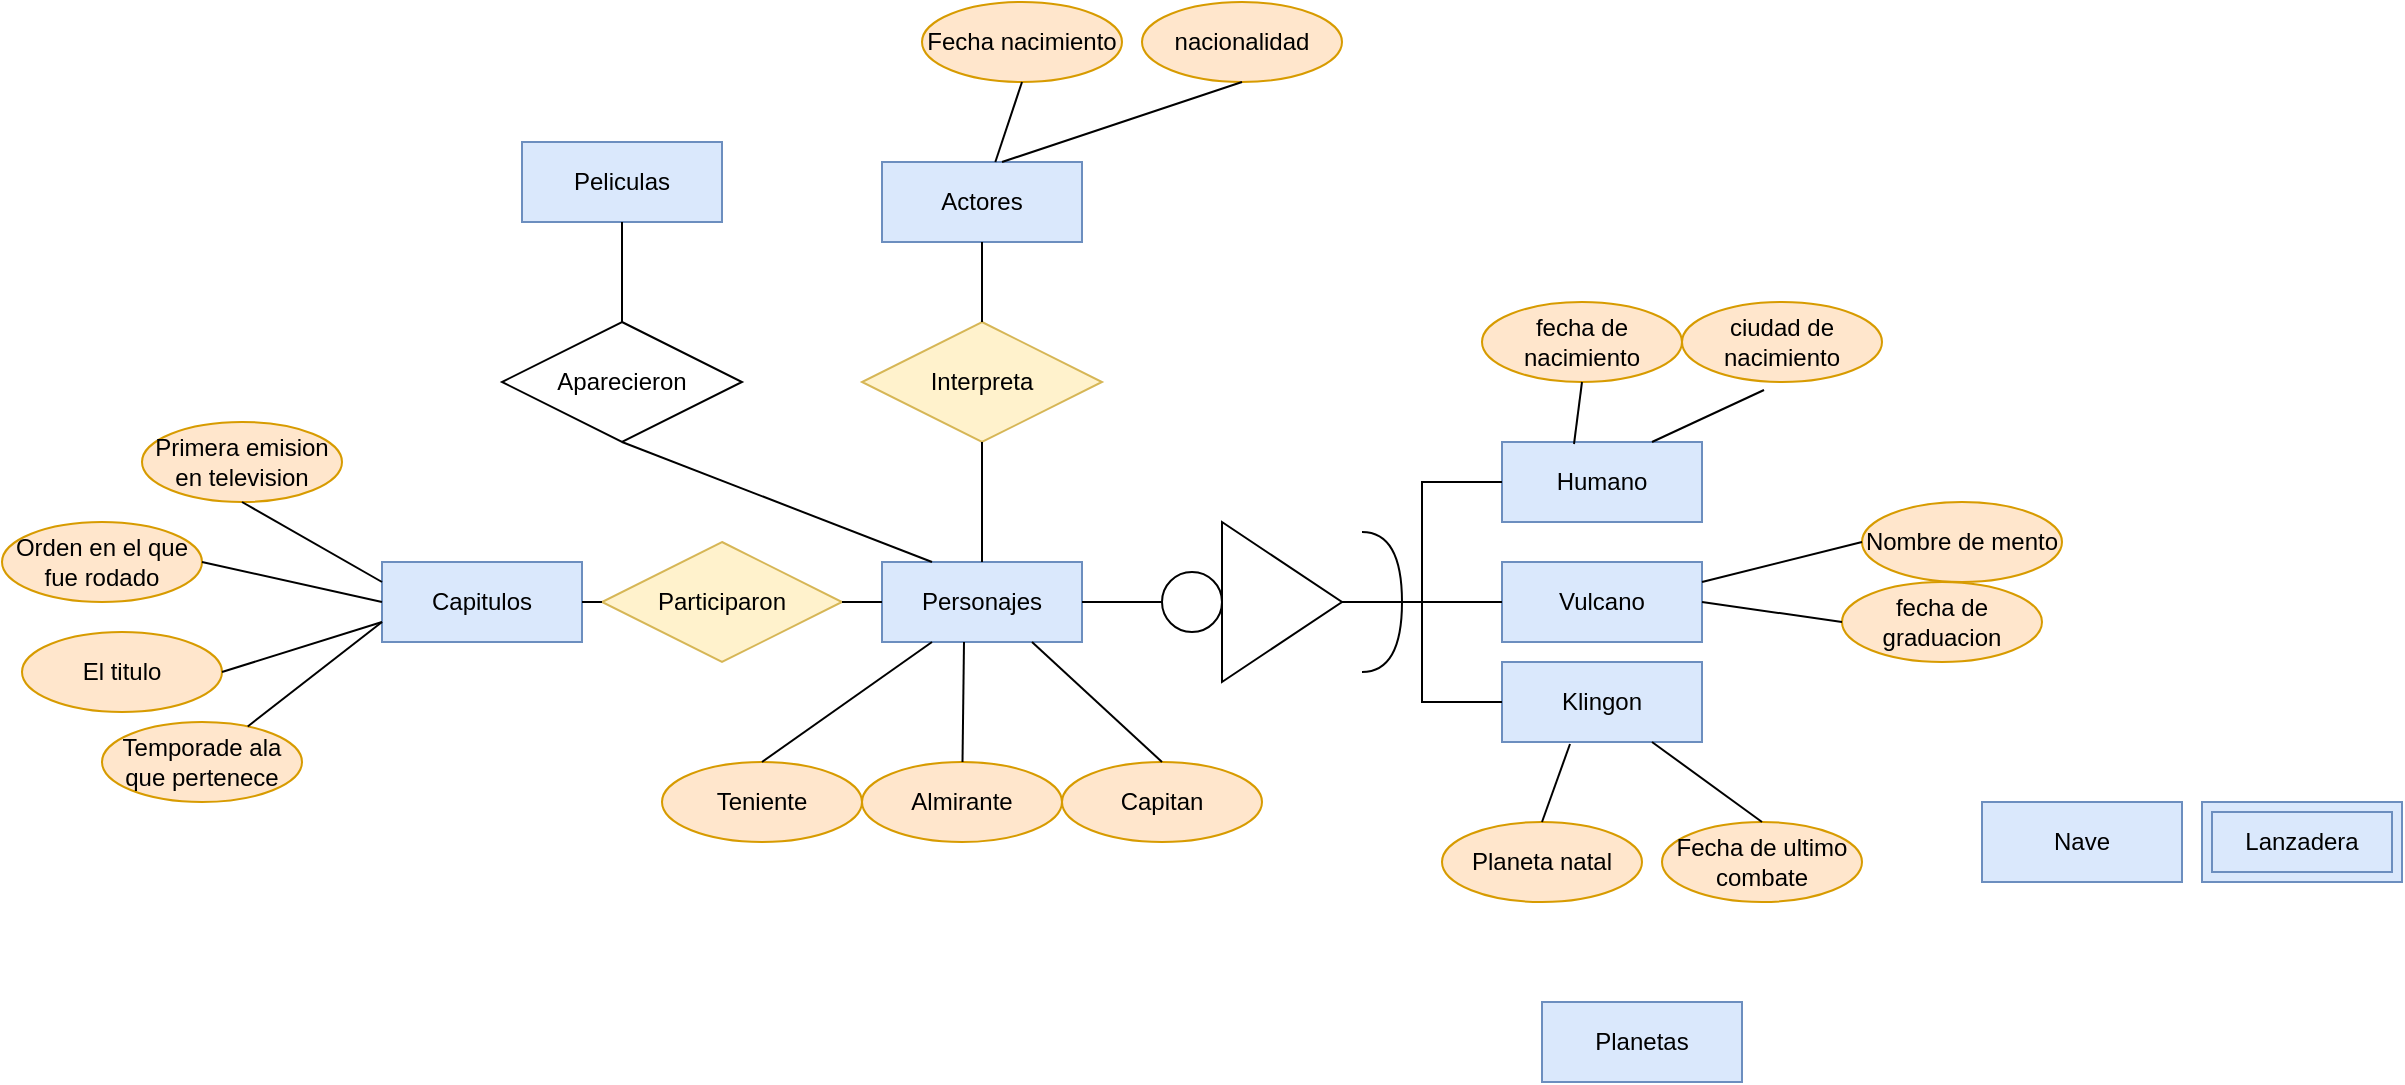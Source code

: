 <mxfile version="22.0.4" type="github">
  <diagram name="Page-1" id="vt7E26coTQ7GBFosNAj3">
    <mxGraphModel dx="2243" dy="758" grid="1" gridSize="10" guides="1" tooltips="1" connect="1" arrows="1" fold="1" page="1" pageScale="1" pageWidth="850" pageHeight="1100" math="0" shadow="0">
      <root>
        <mxCell id="0" />
        <mxCell id="1" parent="0" />
        <mxCell id="EmvSPIBgGL5C_TIdjesC-2" value="Personajes" style="whiteSpace=wrap;html=1;align=center;fillColor=#dae8fc;strokeColor=#6c8ebf;" vertex="1" parent="1">
          <mxGeometry x="60" y="300" width="100" height="40" as="geometry" />
        </mxCell>
        <mxCell id="EmvSPIBgGL5C_TIdjesC-3" value="Actores" style="whiteSpace=wrap;html=1;align=center;fillColor=#dae8fc;strokeColor=#6c8ebf;" vertex="1" parent="1">
          <mxGeometry x="60" y="100" width="100" height="40" as="geometry" />
        </mxCell>
        <mxCell id="EmvSPIBgGL5C_TIdjesC-4" value="Capitulos" style="whiteSpace=wrap;html=1;align=center;fillColor=#dae8fc;strokeColor=#6c8ebf;" vertex="1" parent="1">
          <mxGeometry x="-190" y="300" width="100" height="40" as="geometry" />
        </mxCell>
        <mxCell id="EmvSPIBgGL5C_TIdjesC-5" value="Peliculas" style="whiteSpace=wrap;html=1;align=center;fillColor=#dae8fc;strokeColor=#6c8ebf;" vertex="1" parent="1">
          <mxGeometry x="-120" y="90" width="100" height="40" as="geometry" />
        </mxCell>
        <mxCell id="EmvSPIBgGL5C_TIdjesC-8" value="" style="endArrow=none;html=1;rounded=0;entryX=1;entryY=0.5;entryDx=0;entryDy=0;exitX=0;exitY=0.5;exitDx=0;exitDy=0;" edge="1" parent="1" source="EmvSPIBgGL5C_TIdjesC-13" target="EmvSPIBgGL5C_TIdjesC-2">
          <mxGeometry width="50" height="50" relative="1" as="geometry">
            <mxPoint x="240" y="400" as="sourcePoint" />
            <mxPoint x="450" y="370" as="targetPoint" />
          </mxGeometry>
        </mxCell>
        <mxCell id="EmvSPIBgGL5C_TIdjesC-9" value="Humano" style="whiteSpace=wrap;html=1;align=center;fillColor=#dae8fc;strokeColor=#6c8ebf;" vertex="1" parent="1">
          <mxGeometry x="370" y="240" width="100" height="40" as="geometry" />
        </mxCell>
        <mxCell id="EmvSPIBgGL5C_TIdjesC-10" value="Klingon" style="whiteSpace=wrap;html=1;align=center;fillColor=#dae8fc;strokeColor=#6c8ebf;" vertex="1" parent="1">
          <mxGeometry x="370" y="350" width="100" height="40" as="geometry" />
        </mxCell>
        <mxCell id="EmvSPIBgGL5C_TIdjesC-11" value="Vulcano" style="whiteSpace=wrap;html=1;align=center;fillColor=#dae8fc;strokeColor=#6c8ebf;" vertex="1" parent="1">
          <mxGeometry x="370" y="300" width="100" height="40" as="geometry" />
        </mxCell>
        <mxCell id="EmvSPIBgGL5C_TIdjesC-12" value="" style="triangle;whiteSpace=wrap;html=1;" vertex="1" parent="1">
          <mxGeometry x="230" y="280" width="60" height="80" as="geometry" />
        </mxCell>
        <mxCell id="EmvSPIBgGL5C_TIdjesC-13" value="" style="ellipse;whiteSpace=wrap;html=1;aspect=fixed;" vertex="1" parent="1">
          <mxGeometry x="200" y="305" width="30" height="30" as="geometry" />
        </mxCell>
        <mxCell id="EmvSPIBgGL5C_TIdjesC-16" value="" style="endArrow=none;html=1;rounded=0;entryX=1;entryY=0.5;entryDx=0;entryDy=0;exitX=0;exitY=0.5;exitDx=0;exitDy=0;" edge="1" parent="1" source="EmvSPIBgGL5C_TIdjesC-9" target="EmvSPIBgGL5C_TIdjesC-12">
          <mxGeometry width="50" height="50" relative="1" as="geometry">
            <mxPoint x="400" y="420" as="sourcePoint" />
            <mxPoint x="450" y="370" as="targetPoint" />
            <Array as="points">
              <mxPoint x="330" y="260" />
              <mxPoint x="330" y="320" />
            </Array>
          </mxGeometry>
        </mxCell>
        <mxCell id="EmvSPIBgGL5C_TIdjesC-17" value="" style="endArrow=none;html=1;rounded=0;entryX=0;entryY=0.5;entryDx=0;entryDy=0;exitX=1;exitY=0.5;exitDx=0;exitDy=0;" edge="1" parent="1" source="EmvSPIBgGL5C_TIdjesC-12" target="EmvSPIBgGL5C_TIdjesC-10">
          <mxGeometry width="50" height="50" relative="1" as="geometry">
            <mxPoint x="400" y="420" as="sourcePoint" />
            <mxPoint x="450" y="370" as="targetPoint" />
            <Array as="points">
              <mxPoint x="330" y="320" />
              <mxPoint x="330" y="370" />
            </Array>
          </mxGeometry>
        </mxCell>
        <mxCell id="EmvSPIBgGL5C_TIdjesC-18" value="" style="endArrow=none;html=1;rounded=0;entryX=1;entryY=0.5;entryDx=0;entryDy=0;exitX=0;exitY=0.5;exitDx=0;exitDy=0;" edge="1" parent="1" source="EmvSPIBgGL5C_TIdjesC-11" target="EmvSPIBgGL5C_TIdjesC-12">
          <mxGeometry width="50" height="50" relative="1" as="geometry">
            <mxPoint x="400" y="420" as="sourcePoint" />
            <mxPoint x="450" y="370" as="targetPoint" />
          </mxGeometry>
        </mxCell>
        <mxCell id="EmvSPIBgGL5C_TIdjesC-19" value="Teniente" style="ellipse;whiteSpace=wrap;html=1;align=center;fillColor=#ffe6cc;strokeColor=#d79b00;" vertex="1" parent="1">
          <mxGeometry x="-50" y="400" width="100" height="40" as="geometry" />
        </mxCell>
        <mxCell id="EmvSPIBgGL5C_TIdjesC-20" value="Almirante" style="ellipse;whiteSpace=wrap;html=1;align=center;fillColor=#ffe6cc;strokeColor=#d79b00;" vertex="1" parent="1">
          <mxGeometry x="50" y="400" width="100" height="40" as="geometry" />
        </mxCell>
        <mxCell id="EmvSPIBgGL5C_TIdjesC-21" value="Capitan" style="ellipse;whiteSpace=wrap;html=1;align=center;fillColor=#ffe6cc;strokeColor=#d79b00;" vertex="1" parent="1">
          <mxGeometry x="150" y="400" width="100" height="40" as="geometry" />
        </mxCell>
        <mxCell id="EmvSPIBgGL5C_TIdjesC-22" value="Interpreta" style="shape=rhombus;perimeter=rhombusPerimeter;whiteSpace=wrap;html=1;align=center;fillColor=#fff2cc;strokeColor=#d6b656;" vertex="1" parent="1">
          <mxGeometry x="50" y="180" width="120" height="60" as="geometry" />
        </mxCell>
        <mxCell id="EmvSPIBgGL5C_TIdjesC-23" value="" style="shape=requiredInterface;html=1;verticalLabelPosition=bottom;sketch=0;" vertex="1" parent="1">
          <mxGeometry x="300" y="285" width="20" height="70" as="geometry" />
        </mxCell>
        <mxCell id="EmvSPIBgGL5C_TIdjesC-24" value="Planetas" style="whiteSpace=wrap;html=1;align=center;fillColor=#dae8fc;strokeColor=#6c8ebf;" vertex="1" parent="1">
          <mxGeometry x="390" y="520" width="100" height="40" as="geometry" />
        </mxCell>
        <mxCell id="EmvSPIBgGL5C_TIdjesC-25" value="Nave" style="whiteSpace=wrap;html=1;align=center;fillColor=#dae8fc;strokeColor=#6c8ebf;" vertex="1" parent="1">
          <mxGeometry x="610" y="420" width="100" height="40" as="geometry" />
        </mxCell>
        <mxCell id="EmvSPIBgGL5C_TIdjesC-27" value="Lanzadera" style="shape=ext;margin=3;double=1;whiteSpace=wrap;html=1;align=center;fillColor=#dae8fc;strokeColor=#6c8ebf;" vertex="1" parent="1">
          <mxGeometry x="720" y="420" width="100" height="40" as="geometry" />
        </mxCell>
        <mxCell id="EmvSPIBgGL5C_TIdjesC-28" value="" style="endArrow=none;html=1;rounded=0;entryX=0.5;entryY=1;entryDx=0;entryDy=0;" edge="1" parent="1" source="EmvSPIBgGL5C_TIdjesC-22" target="EmvSPIBgGL5C_TIdjesC-3">
          <mxGeometry width="50" height="50" relative="1" as="geometry">
            <mxPoint x="400" y="420" as="sourcePoint" />
            <mxPoint x="450" y="370" as="targetPoint" />
          </mxGeometry>
        </mxCell>
        <mxCell id="EmvSPIBgGL5C_TIdjesC-29" value="" style="endArrow=none;html=1;rounded=0;entryX=0.5;entryY=1;entryDx=0;entryDy=0;exitX=0.5;exitY=0;exitDx=0;exitDy=0;" edge="1" parent="1" source="EmvSPIBgGL5C_TIdjesC-2" target="EmvSPIBgGL5C_TIdjesC-22">
          <mxGeometry width="50" height="50" relative="1" as="geometry">
            <mxPoint x="400" y="420" as="sourcePoint" />
            <mxPoint x="450" y="370" as="targetPoint" />
          </mxGeometry>
        </mxCell>
        <mxCell id="EmvSPIBgGL5C_TIdjesC-31" value="Fecha nacimiento" style="ellipse;whiteSpace=wrap;html=1;align=center;fillColor=#ffe6cc;strokeColor=#d79b00;" vertex="1" parent="1">
          <mxGeometry x="80" y="20" width="100" height="40" as="geometry" />
        </mxCell>
        <mxCell id="EmvSPIBgGL5C_TIdjesC-32" value="nacionalidad" style="ellipse;whiteSpace=wrap;html=1;align=center;fillColor=#ffe6cc;strokeColor=#d79b00;" vertex="1" parent="1">
          <mxGeometry x="190" y="20" width="100" height="40" as="geometry" />
        </mxCell>
        <mxCell id="EmvSPIBgGL5C_TIdjesC-34" value="" style="endArrow=none;html=1;rounded=0;entryX=0.5;entryY=1;entryDx=0;entryDy=0;" edge="1" parent="1" source="EmvSPIBgGL5C_TIdjesC-3" target="EmvSPIBgGL5C_TIdjesC-31">
          <mxGeometry width="50" height="50" relative="1" as="geometry">
            <mxPoint x="400" y="320" as="sourcePoint" />
            <mxPoint x="450" y="270" as="targetPoint" />
          </mxGeometry>
        </mxCell>
        <mxCell id="EmvSPIBgGL5C_TIdjesC-35" value="" style="endArrow=none;html=1;rounded=0;entryX=0.5;entryY=1;entryDx=0;entryDy=0;" edge="1" parent="1" target="EmvSPIBgGL5C_TIdjesC-32">
          <mxGeometry width="50" height="50" relative="1" as="geometry">
            <mxPoint x="120" y="100" as="sourcePoint" />
            <mxPoint x="450" y="270" as="targetPoint" />
          </mxGeometry>
        </mxCell>
        <mxCell id="EmvSPIBgGL5C_TIdjesC-36" value="" style="endArrow=none;html=1;rounded=0;entryX=0.5;entryY=0;entryDx=0;entryDy=0;exitX=0.25;exitY=1;exitDx=0;exitDy=0;" edge="1" parent="1" source="EmvSPIBgGL5C_TIdjesC-2" target="EmvSPIBgGL5C_TIdjesC-19">
          <mxGeometry width="50" height="50" relative="1" as="geometry">
            <mxPoint x="400" y="320" as="sourcePoint" />
            <mxPoint x="450" y="270" as="targetPoint" />
          </mxGeometry>
        </mxCell>
        <mxCell id="EmvSPIBgGL5C_TIdjesC-37" value="" style="endArrow=none;html=1;rounded=0;entryX=0.41;entryY=1;entryDx=0;entryDy=0;entryPerimeter=0;" edge="1" parent="1" source="EmvSPIBgGL5C_TIdjesC-20" target="EmvSPIBgGL5C_TIdjesC-2">
          <mxGeometry width="50" height="50" relative="1" as="geometry">
            <mxPoint x="400" y="320" as="sourcePoint" />
            <mxPoint x="450" y="270" as="targetPoint" />
          </mxGeometry>
        </mxCell>
        <mxCell id="EmvSPIBgGL5C_TIdjesC-38" value="" style="endArrow=none;html=1;rounded=0;entryX=0.75;entryY=1;entryDx=0;entryDy=0;exitX=0.5;exitY=0;exitDx=0;exitDy=0;" edge="1" parent="1" source="EmvSPIBgGL5C_TIdjesC-21" target="EmvSPIBgGL5C_TIdjesC-2">
          <mxGeometry width="50" height="50" relative="1" as="geometry">
            <mxPoint x="400" y="320" as="sourcePoint" />
            <mxPoint x="450" y="270" as="targetPoint" />
          </mxGeometry>
        </mxCell>
        <mxCell id="EmvSPIBgGL5C_TIdjesC-39" value="fecha de nacimiento" style="ellipse;whiteSpace=wrap;html=1;align=center;fillColor=#ffe6cc;strokeColor=#d79b00;" vertex="1" parent="1">
          <mxGeometry x="360" y="170" width="100" height="40" as="geometry" />
        </mxCell>
        <mxCell id="EmvSPIBgGL5C_TIdjesC-40" value="ciudad de nacimiento" style="ellipse;whiteSpace=wrap;html=1;align=center;fillColor=#ffe6cc;strokeColor=#d79b00;" vertex="1" parent="1">
          <mxGeometry x="460" y="170" width="100" height="40" as="geometry" />
        </mxCell>
        <mxCell id="EmvSPIBgGL5C_TIdjesC-41" value="Nombre de mento" style="ellipse;whiteSpace=wrap;html=1;align=center;fillColor=#ffe6cc;strokeColor=#d79b00;" vertex="1" parent="1">
          <mxGeometry x="550" y="270" width="100" height="40" as="geometry" />
        </mxCell>
        <mxCell id="EmvSPIBgGL5C_TIdjesC-42" value="fecha de graduacion" style="ellipse;whiteSpace=wrap;html=1;align=center;fillColor=#ffe6cc;strokeColor=#d79b00;" vertex="1" parent="1">
          <mxGeometry x="540" y="310" width="100" height="40" as="geometry" />
        </mxCell>
        <mxCell id="EmvSPIBgGL5C_TIdjesC-43" value="Fecha de ultimo combate" style="ellipse;whiteSpace=wrap;html=1;align=center;fillColor=#ffe6cc;strokeColor=#d79b00;" vertex="1" parent="1">
          <mxGeometry x="450" y="430" width="100" height="40" as="geometry" />
        </mxCell>
        <mxCell id="EmvSPIBgGL5C_TIdjesC-44" value="Planeta natal" style="ellipse;whiteSpace=wrap;html=1;align=center;fillColor=#ffe6cc;strokeColor=#d79b00;" vertex="1" parent="1">
          <mxGeometry x="340" y="430" width="100" height="40" as="geometry" />
        </mxCell>
        <mxCell id="EmvSPIBgGL5C_TIdjesC-45" value="" style="endArrow=none;html=1;rounded=0;entryX=0.5;entryY=1;entryDx=0;entryDy=0;exitX=0.36;exitY=0.025;exitDx=0;exitDy=0;exitPerimeter=0;" edge="1" parent="1" source="EmvSPIBgGL5C_TIdjesC-9" target="EmvSPIBgGL5C_TIdjesC-39">
          <mxGeometry width="50" height="50" relative="1" as="geometry">
            <mxPoint x="400" y="320" as="sourcePoint" />
            <mxPoint x="450" y="270" as="targetPoint" />
          </mxGeometry>
        </mxCell>
        <mxCell id="EmvSPIBgGL5C_TIdjesC-46" value="" style="endArrow=none;html=1;rounded=0;entryX=0.41;entryY=1.1;entryDx=0;entryDy=0;entryPerimeter=0;exitX=0.75;exitY=0;exitDx=0;exitDy=0;" edge="1" parent="1" source="EmvSPIBgGL5C_TIdjesC-9" target="EmvSPIBgGL5C_TIdjesC-40">
          <mxGeometry width="50" height="50" relative="1" as="geometry">
            <mxPoint x="400" y="320" as="sourcePoint" />
            <mxPoint x="450" y="270" as="targetPoint" />
          </mxGeometry>
        </mxCell>
        <mxCell id="EmvSPIBgGL5C_TIdjesC-47" value="" style="endArrow=none;html=1;rounded=0;entryX=0;entryY=0.5;entryDx=0;entryDy=0;" edge="1" parent="1" target="EmvSPIBgGL5C_TIdjesC-41">
          <mxGeometry width="50" height="50" relative="1" as="geometry">
            <mxPoint x="470" y="310" as="sourcePoint" />
            <mxPoint x="450" y="270" as="targetPoint" />
          </mxGeometry>
        </mxCell>
        <mxCell id="EmvSPIBgGL5C_TIdjesC-48" value="" style="endArrow=none;html=1;rounded=0;entryX=0;entryY=0.5;entryDx=0;entryDy=0;exitX=1;exitY=0.5;exitDx=0;exitDy=0;" edge="1" parent="1" source="EmvSPIBgGL5C_TIdjesC-11" target="EmvSPIBgGL5C_TIdjesC-42">
          <mxGeometry width="50" height="50" relative="1" as="geometry">
            <mxPoint x="400" y="320" as="sourcePoint" />
            <mxPoint x="450" y="270" as="targetPoint" />
          </mxGeometry>
        </mxCell>
        <mxCell id="EmvSPIBgGL5C_TIdjesC-49" value="" style="endArrow=none;html=1;rounded=0;entryX=0.5;entryY=0;entryDx=0;entryDy=0;exitX=0.34;exitY=1.025;exitDx=0;exitDy=0;exitPerimeter=0;" edge="1" parent="1" source="EmvSPIBgGL5C_TIdjesC-10" target="EmvSPIBgGL5C_TIdjesC-44">
          <mxGeometry width="50" height="50" relative="1" as="geometry">
            <mxPoint x="400" y="320" as="sourcePoint" />
            <mxPoint x="450" y="270" as="targetPoint" />
          </mxGeometry>
        </mxCell>
        <mxCell id="EmvSPIBgGL5C_TIdjesC-50" value="" style="endArrow=none;html=1;rounded=0;entryX=0.5;entryY=0;entryDx=0;entryDy=0;exitX=0.75;exitY=1;exitDx=0;exitDy=0;" edge="1" parent="1" source="EmvSPIBgGL5C_TIdjesC-10" target="EmvSPIBgGL5C_TIdjesC-43">
          <mxGeometry width="50" height="50" relative="1" as="geometry">
            <mxPoint x="400" y="320" as="sourcePoint" />
            <mxPoint x="450" y="270" as="targetPoint" />
          </mxGeometry>
        </mxCell>
        <mxCell id="EmvSPIBgGL5C_TIdjesC-51" value="Orden en el que fue rodado" style="ellipse;whiteSpace=wrap;html=1;align=center;fillColor=#ffe6cc;strokeColor=#d79b00;" vertex="1" parent="1">
          <mxGeometry x="-380" y="280" width="100" height="40" as="geometry" />
        </mxCell>
        <mxCell id="EmvSPIBgGL5C_TIdjesC-52" value="El titulo" style="ellipse;whiteSpace=wrap;html=1;align=center;fillColor=#ffe6cc;strokeColor=#d79b00;" vertex="1" parent="1">
          <mxGeometry x="-370" y="335" width="100" height="40" as="geometry" />
        </mxCell>
        <mxCell id="EmvSPIBgGL5C_TIdjesC-54" value="Primera emision en television" style="ellipse;whiteSpace=wrap;html=1;align=center;fillColor=#ffe6cc;strokeColor=#d79b00;" vertex="1" parent="1">
          <mxGeometry x="-310" y="230" width="100" height="40" as="geometry" />
        </mxCell>
        <mxCell id="EmvSPIBgGL5C_TIdjesC-55" value="Temporade ala que pertenece" style="ellipse;whiteSpace=wrap;html=1;align=center;fillColor=#ffe6cc;strokeColor=#d79b00;" vertex="1" parent="1">
          <mxGeometry x="-330" y="380" width="100" height="40" as="geometry" />
        </mxCell>
        <mxCell id="EmvSPIBgGL5C_TIdjesC-56" value="Participaron" style="shape=rhombus;perimeter=rhombusPerimeter;whiteSpace=wrap;html=1;align=center;fillColor=#fff2cc;strokeColor=#d6b656;" vertex="1" parent="1">
          <mxGeometry x="-80" y="290" width="120" height="60" as="geometry" />
        </mxCell>
        <mxCell id="EmvSPIBgGL5C_TIdjesC-57" value="" style="endArrow=none;html=1;rounded=0;entryX=1;entryY=0.5;entryDx=0;entryDy=0;exitX=0;exitY=0.5;exitDx=0;exitDy=0;" edge="1" parent="1" source="EmvSPIBgGL5C_TIdjesC-56" target="EmvSPIBgGL5C_TIdjesC-4">
          <mxGeometry width="50" height="50" relative="1" as="geometry">
            <mxPoint x="90" y="420" as="sourcePoint" />
            <mxPoint x="140" y="370" as="targetPoint" />
          </mxGeometry>
        </mxCell>
        <mxCell id="EmvSPIBgGL5C_TIdjesC-58" value="" style="endArrow=none;html=1;rounded=0;entryX=1;entryY=0.5;entryDx=0;entryDy=0;exitX=0;exitY=0.5;exitDx=0;exitDy=0;" edge="1" parent="1" source="EmvSPIBgGL5C_TIdjesC-2" target="EmvSPIBgGL5C_TIdjesC-56">
          <mxGeometry width="50" height="50" relative="1" as="geometry">
            <mxPoint x="90" y="420" as="sourcePoint" />
            <mxPoint x="140" y="370" as="targetPoint" />
          </mxGeometry>
        </mxCell>
        <mxCell id="EmvSPIBgGL5C_TIdjesC-59" value="" style="endArrow=none;html=1;rounded=0;entryX=0.5;entryY=1;entryDx=0;entryDy=0;exitX=0;exitY=0.25;exitDx=0;exitDy=0;" edge="1" parent="1" source="EmvSPIBgGL5C_TIdjesC-4" target="EmvSPIBgGL5C_TIdjesC-54">
          <mxGeometry width="50" height="50" relative="1" as="geometry">
            <mxPoint x="90" y="420" as="sourcePoint" />
            <mxPoint x="140" y="370" as="targetPoint" />
          </mxGeometry>
        </mxCell>
        <mxCell id="EmvSPIBgGL5C_TIdjesC-60" value="" style="endArrow=none;html=1;rounded=0;entryX=1;entryY=0.5;entryDx=0;entryDy=0;exitX=0;exitY=0.5;exitDx=0;exitDy=0;" edge="1" parent="1" source="EmvSPIBgGL5C_TIdjesC-4" target="EmvSPIBgGL5C_TIdjesC-51">
          <mxGeometry width="50" height="50" relative="1" as="geometry">
            <mxPoint x="90" y="420" as="sourcePoint" />
            <mxPoint x="140" y="370" as="targetPoint" />
          </mxGeometry>
        </mxCell>
        <mxCell id="EmvSPIBgGL5C_TIdjesC-61" value="" style="endArrow=none;html=1;rounded=0;entryX=1;entryY=0.5;entryDx=0;entryDy=0;exitX=0;exitY=0.75;exitDx=0;exitDy=0;" edge="1" parent="1" source="EmvSPIBgGL5C_TIdjesC-4" target="EmvSPIBgGL5C_TIdjesC-52">
          <mxGeometry width="50" height="50" relative="1" as="geometry">
            <mxPoint x="90" y="420" as="sourcePoint" />
            <mxPoint x="140" y="370" as="targetPoint" />
          </mxGeometry>
        </mxCell>
        <mxCell id="EmvSPIBgGL5C_TIdjesC-62" value="" style="endArrow=none;html=1;rounded=0;exitX=0;exitY=0.75;exitDx=0;exitDy=0;" edge="1" parent="1" source="EmvSPIBgGL5C_TIdjesC-4" target="EmvSPIBgGL5C_TIdjesC-55">
          <mxGeometry width="50" height="50" relative="1" as="geometry">
            <mxPoint x="90" y="420" as="sourcePoint" />
            <mxPoint x="140" y="370" as="targetPoint" />
          </mxGeometry>
        </mxCell>
        <mxCell id="EmvSPIBgGL5C_TIdjesC-64" value="" style="endArrow=none;html=1;rounded=0;entryX=0.5;entryY=1;entryDx=0;entryDy=0;exitX=0.5;exitY=0;exitDx=0;exitDy=0;" edge="1" parent="1" source="EmvSPIBgGL5C_TIdjesC-65" target="EmvSPIBgGL5C_TIdjesC-5">
          <mxGeometry width="50" height="50" relative="1" as="geometry">
            <mxPoint x="-110" y="220" as="sourcePoint" />
            <mxPoint x="140" y="270" as="targetPoint" />
          </mxGeometry>
        </mxCell>
        <mxCell id="EmvSPIBgGL5C_TIdjesC-65" value="Aparecieron" style="shape=rhombus;perimeter=rhombusPerimeter;whiteSpace=wrap;html=1;align=center;" vertex="1" parent="1">
          <mxGeometry x="-130" y="180" width="120" height="60" as="geometry" />
        </mxCell>
        <mxCell id="EmvSPIBgGL5C_TIdjesC-66" value="" style="endArrow=none;html=1;rounded=0;entryX=0.5;entryY=1;entryDx=0;entryDy=0;exitX=0.25;exitY=0;exitDx=0;exitDy=0;" edge="1" parent="1" source="EmvSPIBgGL5C_TIdjesC-2" target="EmvSPIBgGL5C_TIdjesC-65">
          <mxGeometry width="50" height="50" relative="1" as="geometry">
            <mxPoint x="90" y="320" as="sourcePoint" />
            <mxPoint x="140" y="270" as="targetPoint" />
          </mxGeometry>
        </mxCell>
      </root>
    </mxGraphModel>
  </diagram>
</mxfile>
